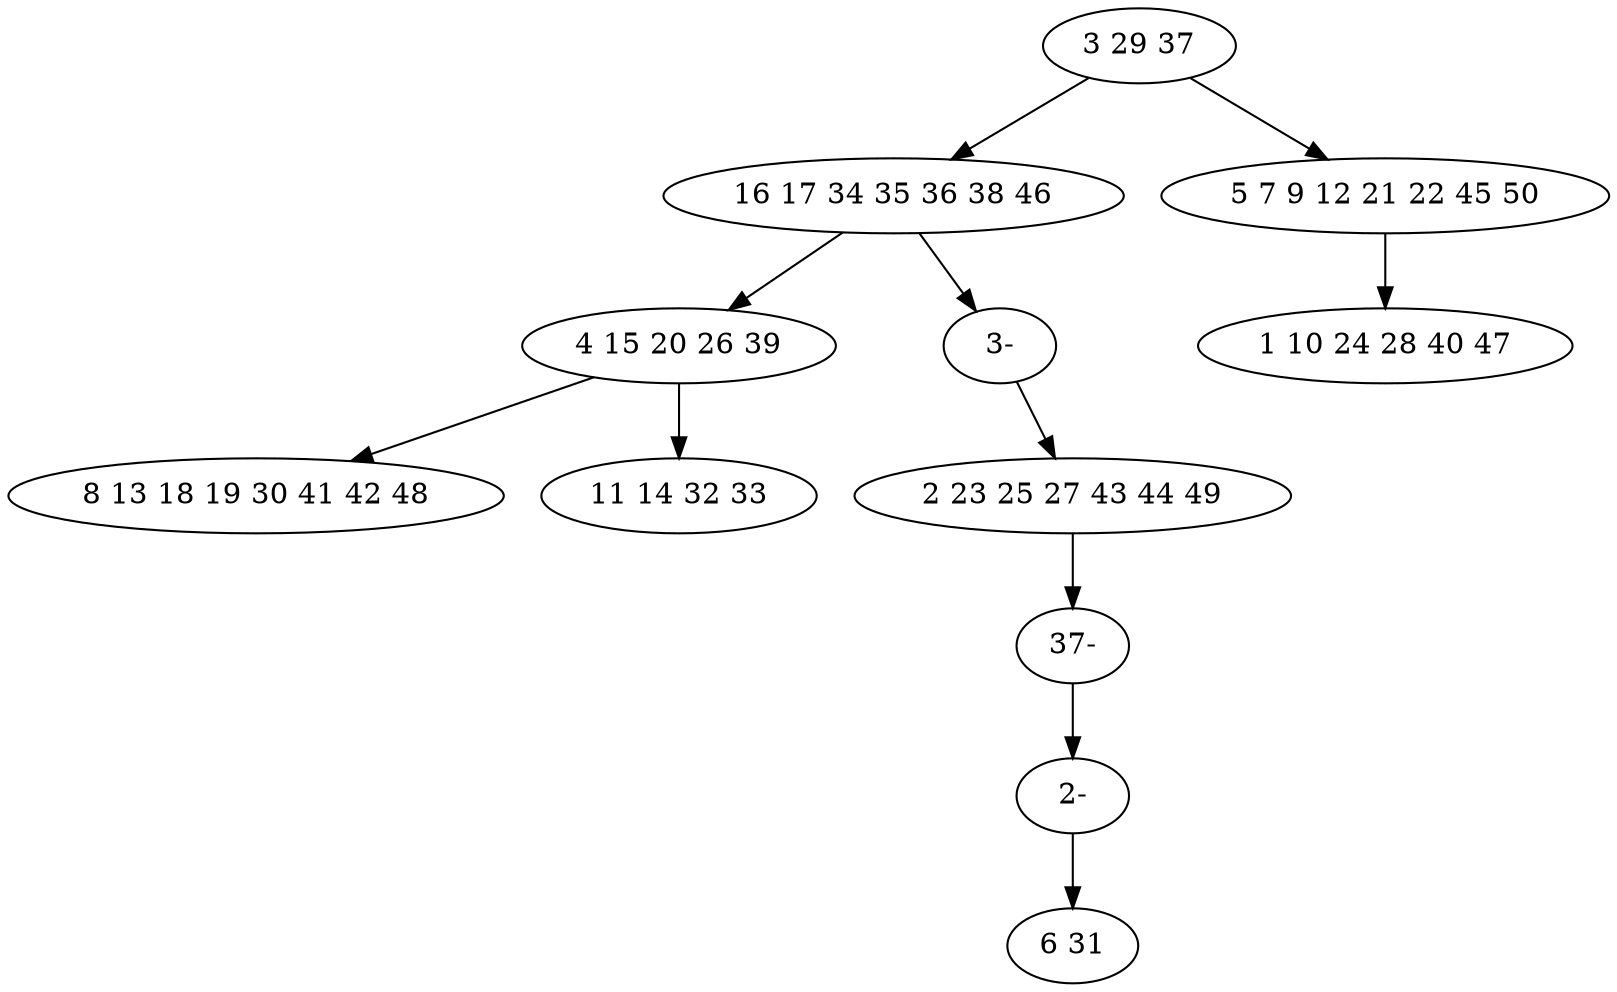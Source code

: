 digraph true_tree {
	"0" -> "1"
	"0" -> "2"
	"1" -> "3"
	"3" -> "4"
	"1" -> "9"
	"3" -> "6"
	"5" -> "10"
	"2" -> "8"
	"9" -> "5"
	"10" -> "11"
	"11" -> "7"
	"0" [label="3 29 37"];
	"1" [label="16 17 34 35 36 38 46"];
	"2" [label="5 7 9 12 21 22 45 50"];
	"3" [label="4 15 20 26 39"];
	"4" [label="8 13 18 19 30 41 42 48"];
	"5" [label="2 23 25 27 43 44 49"];
	"6" [label="11 14 32 33"];
	"7" [label="6 31"];
	"8" [label="1 10 24 28 40 47"];
	"9" [label="3-"];
	"10" [label="37-"];
	"11" [label="2-"];
}
